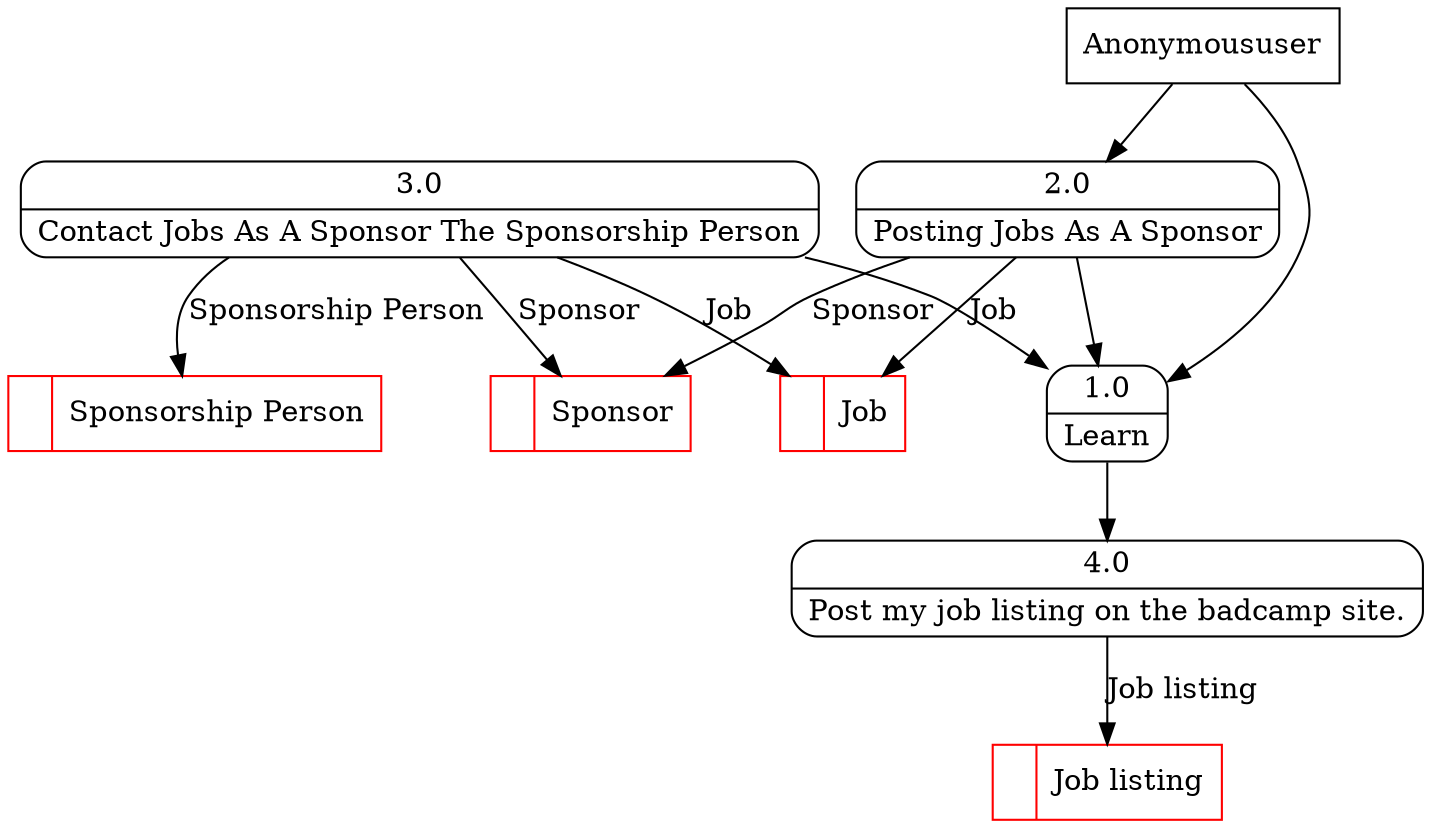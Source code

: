 digraph dfd2{ 
node[shape=record]
200 [label="<f0>  |<f1> Sponsor " color=red];
201 [label="<f0>  |<f1> Job " color=red];
202 [label="<f0>  |<f1> Sponsorship Person " color=red];
203 [label="Anonymoususer" shape=box];
204 [label="{<f0> 1.0|<f1> Learn }" shape=Mrecord];
205 [label="{<f0> 2.0|<f1> Posting Jobs As A Sponsor }" shape=Mrecord];
206 [label="{<f0> 3.0|<f1> Contact Jobs As A Sponsor The Sponsorship Person }" shape=Mrecord];
4 [label="{<f0> 4.0|<f1> Post my job listing on the badcamp site. }" shape=Mrecord];
204 -> 4
1001 [label="<f0>  |<f1> Job listing " color=red];
4 -> 1001 [label="Job listing"]
203 -> 204
203 -> 205
205 -> 204
205 -> 201 [label="Job"]
205 -> 200 [label="Sponsor"]
206 -> 204
206 -> 202 [label="Sponsorship Person"]
206 -> 200 [label="Sponsor"]
206 -> 201 [label="Job"]
}